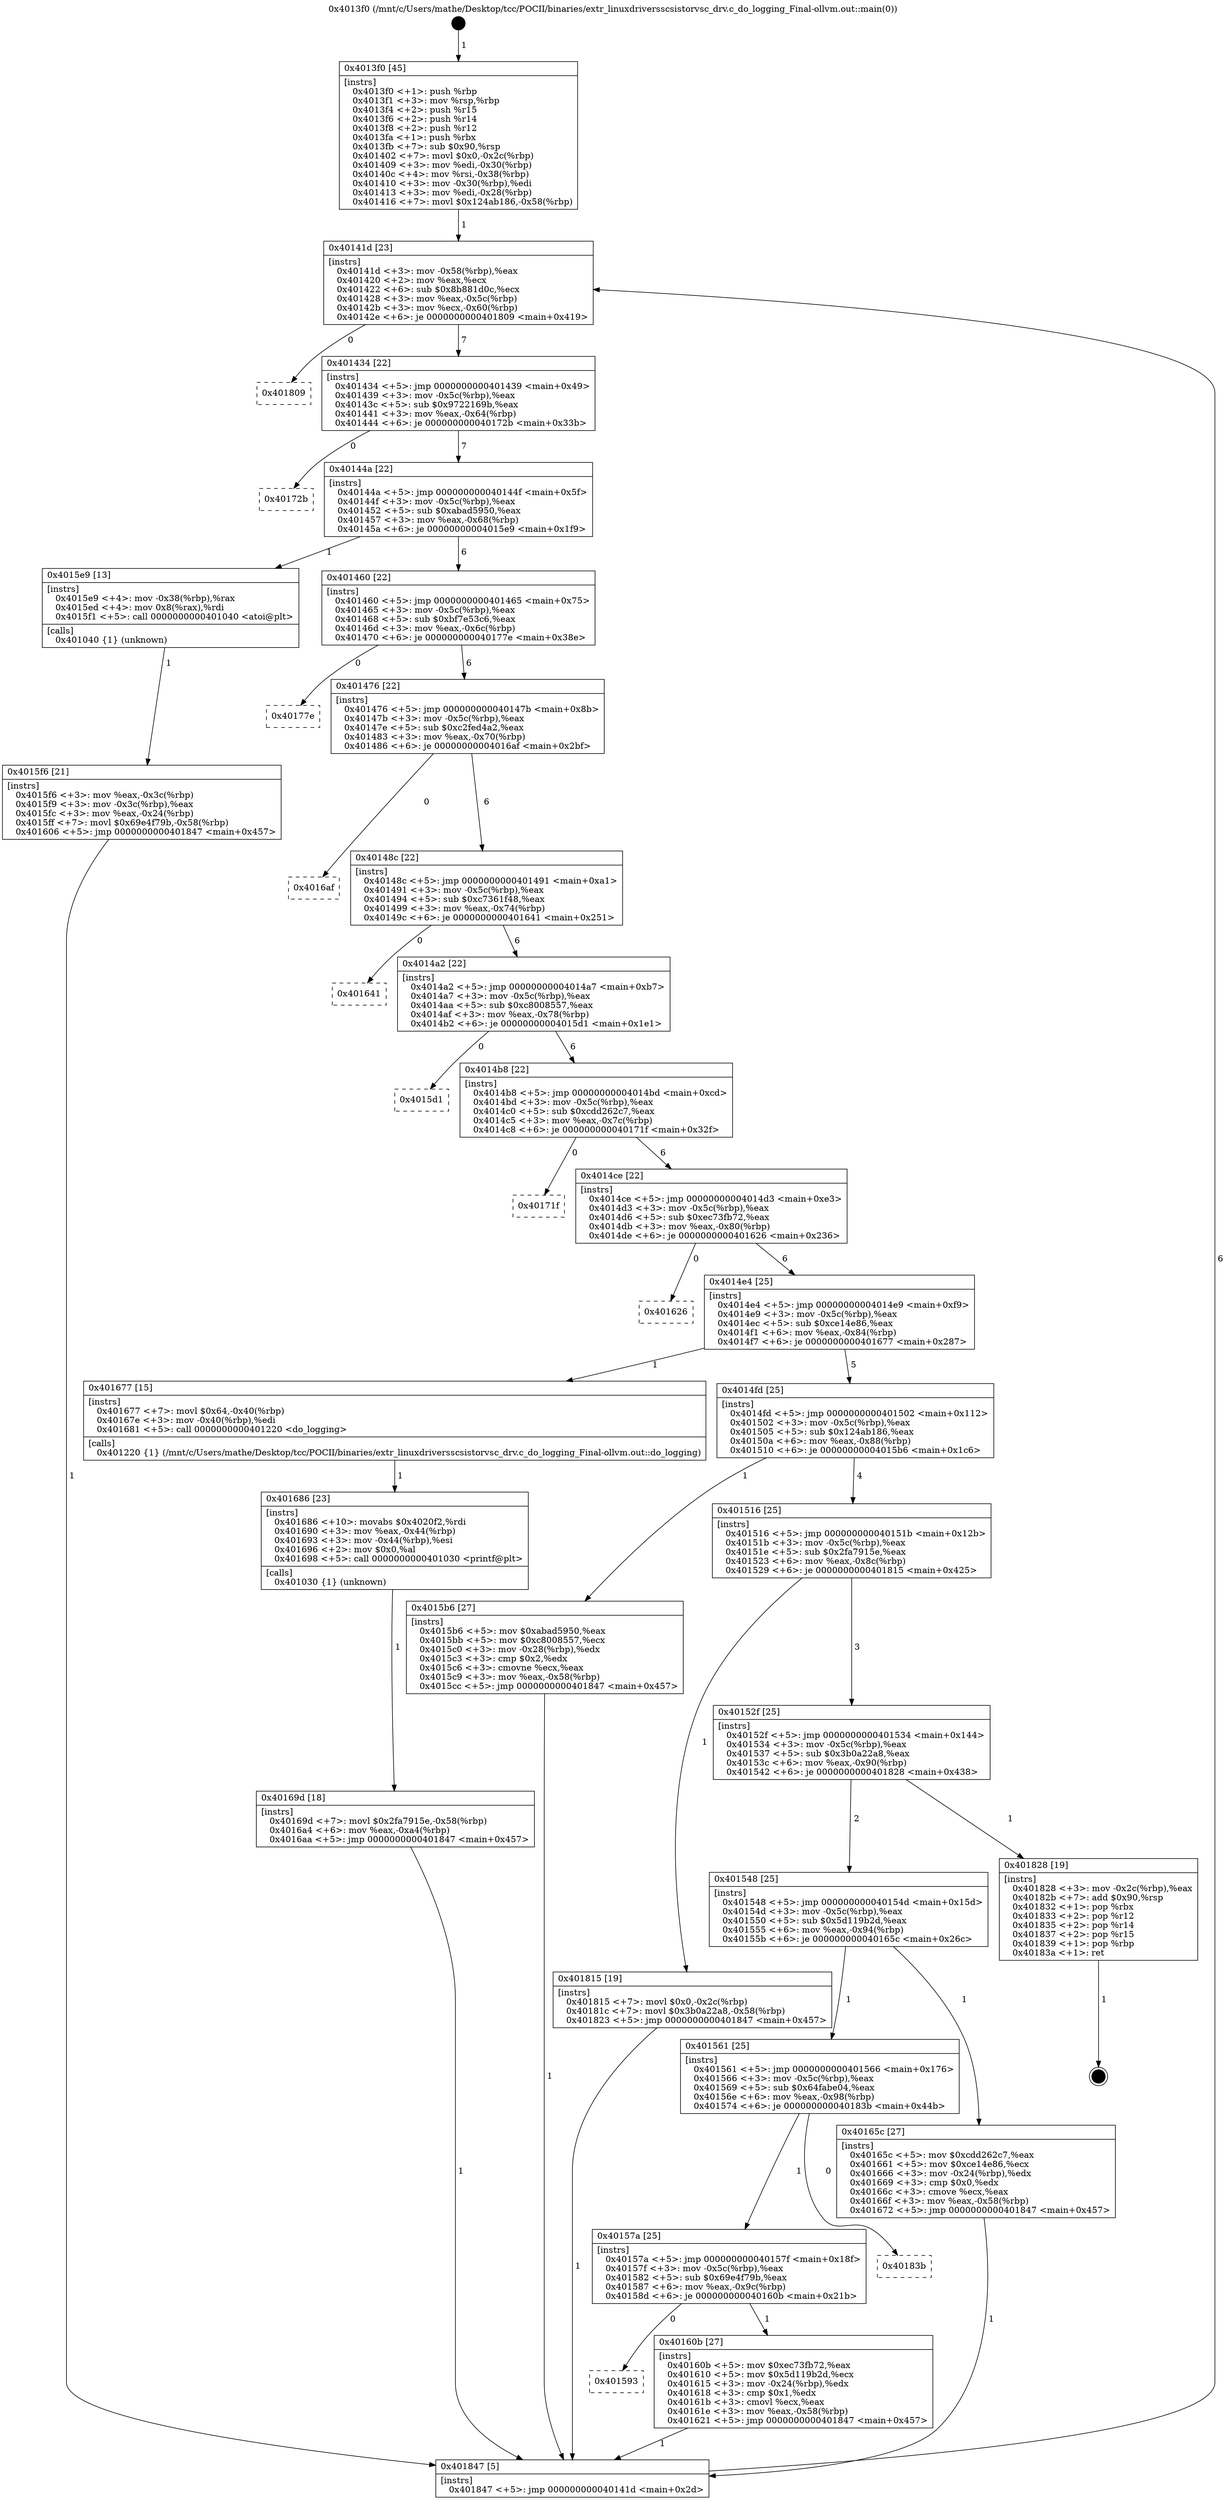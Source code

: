 digraph "0x4013f0" {
  label = "0x4013f0 (/mnt/c/Users/mathe/Desktop/tcc/POCII/binaries/extr_linuxdriversscsistorvsc_drv.c_do_logging_Final-ollvm.out::main(0))"
  labelloc = "t"
  node[shape=record]

  Entry [label="",width=0.3,height=0.3,shape=circle,fillcolor=black,style=filled]
  "0x40141d" [label="{
     0x40141d [23]\l
     | [instrs]\l
     &nbsp;&nbsp;0x40141d \<+3\>: mov -0x58(%rbp),%eax\l
     &nbsp;&nbsp;0x401420 \<+2\>: mov %eax,%ecx\l
     &nbsp;&nbsp;0x401422 \<+6\>: sub $0x8b881d0c,%ecx\l
     &nbsp;&nbsp;0x401428 \<+3\>: mov %eax,-0x5c(%rbp)\l
     &nbsp;&nbsp;0x40142b \<+3\>: mov %ecx,-0x60(%rbp)\l
     &nbsp;&nbsp;0x40142e \<+6\>: je 0000000000401809 \<main+0x419\>\l
  }"]
  "0x401809" [label="{
     0x401809\l
  }", style=dashed]
  "0x401434" [label="{
     0x401434 [22]\l
     | [instrs]\l
     &nbsp;&nbsp;0x401434 \<+5\>: jmp 0000000000401439 \<main+0x49\>\l
     &nbsp;&nbsp;0x401439 \<+3\>: mov -0x5c(%rbp),%eax\l
     &nbsp;&nbsp;0x40143c \<+5\>: sub $0x9722169b,%eax\l
     &nbsp;&nbsp;0x401441 \<+3\>: mov %eax,-0x64(%rbp)\l
     &nbsp;&nbsp;0x401444 \<+6\>: je 000000000040172b \<main+0x33b\>\l
  }"]
  Exit [label="",width=0.3,height=0.3,shape=circle,fillcolor=black,style=filled,peripheries=2]
  "0x40172b" [label="{
     0x40172b\l
  }", style=dashed]
  "0x40144a" [label="{
     0x40144a [22]\l
     | [instrs]\l
     &nbsp;&nbsp;0x40144a \<+5\>: jmp 000000000040144f \<main+0x5f\>\l
     &nbsp;&nbsp;0x40144f \<+3\>: mov -0x5c(%rbp),%eax\l
     &nbsp;&nbsp;0x401452 \<+5\>: sub $0xabad5950,%eax\l
     &nbsp;&nbsp;0x401457 \<+3\>: mov %eax,-0x68(%rbp)\l
     &nbsp;&nbsp;0x40145a \<+6\>: je 00000000004015e9 \<main+0x1f9\>\l
  }"]
  "0x40169d" [label="{
     0x40169d [18]\l
     | [instrs]\l
     &nbsp;&nbsp;0x40169d \<+7\>: movl $0x2fa7915e,-0x58(%rbp)\l
     &nbsp;&nbsp;0x4016a4 \<+6\>: mov %eax,-0xa4(%rbp)\l
     &nbsp;&nbsp;0x4016aa \<+5\>: jmp 0000000000401847 \<main+0x457\>\l
  }"]
  "0x4015e9" [label="{
     0x4015e9 [13]\l
     | [instrs]\l
     &nbsp;&nbsp;0x4015e9 \<+4\>: mov -0x38(%rbp),%rax\l
     &nbsp;&nbsp;0x4015ed \<+4\>: mov 0x8(%rax),%rdi\l
     &nbsp;&nbsp;0x4015f1 \<+5\>: call 0000000000401040 \<atoi@plt\>\l
     | [calls]\l
     &nbsp;&nbsp;0x401040 \{1\} (unknown)\l
  }"]
  "0x401460" [label="{
     0x401460 [22]\l
     | [instrs]\l
     &nbsp;&nbsp;0x401460 \<+5\>: jmp 0000000000401465 \<main+0x75\>\l
     &nbsp;&nbsp;0x401465 \<+3\>: mov -0x5c(%rbp),%eax\l
     &nbsp;&nbsp;0x401468 \<+5\>: sub $0xbf7e53c6,%eax\l
     &nbsp;&nbsp;0x40146d \<+3\>: mov %eax,-0x6c(%rbp)\l
     &nbsp;&nbsp;0x401470 \<+6\>: je 000000000040177e \<main+0x38e\>\l
  }"]
  "0x401686" [label="{
     0x401686 [23]\l
     | [instrs]\l
     &nbsp;&nbsp;0x401686 \<+10\>: movabs $0x4020f2,%rdi\l
     &nbsp;&nbsp;0x401690 \<+3\>: mov %eax,-0x44(%rbp)\l
     &nbsp;&nbsp;0x401693 \<+3\>: mov -0x44(%rbp),%esi\l
     &nbsp;&nbsp;0x401696 \<+2\>: mov $0x0,%al\l
     &nbsp;&nbsp;0x401698 \<+5\>: call 0000000000401030 \<printf@plt\>\l
     | [calls]\l
     &nbsp;&nbsp;0x401030 \{1\} (unknown)\l
  }"]
  "0x40177e" [label="{
     0x40177e\l
  }", style=dashed]
  "0x401476" [label="{
     0x401476 [22]\l
     | [instrs]\l
     &nbsp;&nbsp;0x401476 \<+5\>: jmp 000000000040147b \<main+0x8b\>\l
     &nbsp;&nbsp;0x40147b \<+3\>: mov -0x5c(%rbp),%eax\l
     &nbsp;&nbsp;0x40147e \<+5\>: sub $0xc2fed4a2,%eax\l
     &nbsp;&nbsp;0x401483 \<+3\>: mov %eax,-0x70(%rbp)\l
     &nbsp;&nbsp;0x401486 \<+6\>: je 00000000004016af \<main+0x2bf\>\l
  }"]
  "0x401593" [label="{
     0x401593\l
  }", style=dashed]
  "0x4016af" [label="{
     0x4016af\l
  }", style=dashed]
  "0x40148c" [label="{
     0x40148c [22]\l
     | [instrs]\l
     &nbsp;&nbsp;0x40148c \<+5\>: jmp 0000000000401491 \<main+0xa1\>\l
     &nbsp;&nbsp;0x401491 \<+3\>: mov -0x5c(%rbp),%eax\l
     &nbsp;&nbsp;0x401494 \<+5\>: sub $0xc7361f48,%eax\l
     &nbsp;&nbsp;0x401499 \<+3\>: mov %eax,-0x74(%rbp)\l
     &nbsp;&nbsp;0x40149c \<+6\>: je 0000000000401641 \<main+0x251\>\l
  }"]
  "0x40160b" [label="{
     0x40160b [27]\l
     | [instrs]\l
     &nbsp;&nbsp;0x40160b \<+5\>: mov $0xec73fb72,%eax\l
     &nbsp;&nbsp;0x401610 \<+5\>: mov $0x5d119b2d,%ecx\l
     &nbsp;&nbsp;0x401615 \<+3\>: mov -0x24(%rbp),%edx\l
     &nbsp;&nbsp;0x401618 \<+3\>: cmp $0x1,%edx\l
     &nbsp;&nbsp;0x40161b \<+3\>: cmovl %ecx,%eax\l
     &nbsp;&nbsp;0x40161e \<+3\>: mov %eax,-0x58(%rbp)\l
     &nbsp;&nbsp;0x401621 \<+5\>: jmp 0000000000401847 \<main+0x457\>\l
  }"]
  "0x401641" [label="{
     0x401641\l
  }", style=dashed]
  "0x4014a2" [label="{
     0x4014a2 [22]\l
     | [instrs]\l
     &nbsp;&nbsp;0x4014a2 \<+5\>: jmp 00000000004014a7 \<main+0xb7\>\l
     &nbsp;&nbsp;0x4014a7 \<+3\>: mov -0x5c(%rbp),%eax\l
     &nbsp;&nbsp;0x4014aa \<+5\>: sub $0xc8008557,%eax\l
     &nbsp;&nbsp;0x4014af \<+3\>: mov %eax,-0x78(%rbp)\l
     &nbsp;&nbsp;0x4014b2 \<+6\>: je 00000000004015d1 \<main+0x1e1\>\l
  }"]
  "0x40157a" [label="{
     0x40157a [25]\l
     | [instrs]\l
     &nbsp;&nbsp;0x40157a \<+5\>: jmp 000000000040157f \<main+0x18f\>\l
     &nbsp;&nbsp;0x40157f \<+3\>: mov -0x5c(%rbp),%eax\l
     &nbsp;&nbsp;0x401582 \<+5\>: sub $0x69e4f79b,%eax\l
     &nbsp;&nbsp;0x401587 \<+6\>: mov %eax,-0x9c(%rbp)\l
     &nbsp;&nbsp;0x40158d \<+6\>: je 000000000040160b \<main+0x21b\>\l
  }"]
  "0x4015d1" [label="{
     0x4015d1\l
  }", style=dashed]
  "0x4014b8" [label="{
     0x4014b8 [22]\l
     | [instrs]\l
     &nbsp;&nbsp;0x4014b8 \<+5\>: jmp 00000000004014bd \<main+0xcd\>\l
     &nbsp;&nbsp;0x4014bd \<+3\>: mov -0x5c(%rbp),%eax\l
     &nbsp;&nbsp;0x4014c0 \<+5\>: sub $0xcdd262c7,%eax\l
     &nbsp;&nbsp;0x4014c5 \<+3\>: mov %eax,-0x7c(%rbp)\l
     &nbsp;&nbsp;0x4014c8 \<+6\>: je 000000000040171f \<main+0x32f\>\l
  }"]
  "0x40183b" [label="{
     0x40183b\l
  }", style=dashed]
  "0x40171f" [label="{
     0x40171f\l
  }", style=dashed]
  "0x4014ce" [label="{
     0x4014ce [22]\l
     | [instrs]\l
     &nbsp;&nbsp;0x4014ce \<+5\>: jmp 00000000004014d3 \<main+0xe3\>\l
     &nbsp;&nbsp;0x4014d3 \<+3\>: mov -0x5c(%rbp),%eax\l
     &nbsp;&nbsp;0x4014d6 \<+5\>: sub $0xec73fb72,%eax\l
     &nbsp;&nbsp;0x4014db \<+3\>: mov %eax,-0x80(%rbp)\l
     &nbsp;&nbsp;0x4014de \<+6\>: je 0000000000401626 \<main+0x236\>\l
  }"]
  "0x401561" [label="{
     0x401561 [25]\l
     | [instrs]\l
     &nbsp;&nbsp;0x401561 \<+5\>: jmp 0000000000401566 \<main+0x176\>\l
     &nbsp;&nbsp;0x401566 \<+3\>: mov -0x5c(%rbp),%eax\l
     &nbsp;&nbsp;0x401569 \<+5\>: sub $0x64fabe04,%eax\l
     &nbsp;&nbsp;0x40156e \<+6\>: mov %eax,-0x98(%rbp)\l
     &nbsp;&nbsp;0x401574 \<+6\>: je 000000000040183b \<main+0x44b\>\l
  }"]
  "0x401626" [label="{
     0x401626\l
  }", style=dashed]
  "0x4014e4" [label="{
     0x4014e4 [25]\l
     | [instrs]\l
     &nbsp;&nbsp;0x4014e4 \<+5\>: jmp 00000000004014e9 \<main+0xf9\>\l
     &nbsp;&nbsp;0x4014e9 \<+3\>: mov -0x5c(%rbp),%eax\l
     &nbsp;&nbsp;0x4014ec \<+5\>: sub $0xce14e86,%eax\l
     &nbsp;&nbsp;0x4014f1 \<+6\>: mov %eax,-0x84(%rbp)\l
     &nbsp;&nbsp;0x4014f7 \<+6\>: je 0000000000401677 \<main+0x287\>\l
  }"]
  "0x40165c" [label="{
     0x40165c [27]\l
     | [instrs]\l
     &nbsp;&nbsp;0x40165c \<+5\>: mov $0xcdd262c7,%eax\l
     &nbsp;&nbsp;0x401661 \<+5\>: mov $0xce14e86,%ecx\l
     &nbsp;&nbsp;0x401666 \<+3\>: mov -0x24(%rbp),%edx\l
     &nbsp;&nbsp;0x401669 \<+3\>: cmp $0x0,%edx\l
     &nbsp;&nbsp;0x40166c \<+3\>: cmove %ecx,%eax\l
     &nbsp;&nbsp;0x40166f \<+3\>: mov %eax,-0x58(%rbp)\l
     &nbsp;&nbsp;0x401672 \<+5\>: jmp 0000000000401847 \<main+0x457\>\l
  }"]
  "0x401677" [label="{
     0x401677 [15]\l
     | [instrs]\l
     &nbsp;&nbsp;0x401677 \<+7\>: movl $0x64,-0x40(%rbp)\l
     &nbsp;&nbsp;0x40167e \<+3\>: mov -0x40(%rbp),%edi\l
     &nbsp;&nbsp;0x401681 \<+5\>: call 0000000000401220 \<do_logging\>\l
     | [calls]\l
     &nbsp;&nbsp;0x401220 \{1\} (/mnt/c/Users/mathe/Desktop/tcc/POCII/binaries/extr_linuxdriversscsistorvsc_drv.c_do_logging_Final-ollvm.out::do_logging)\l
  }"]
  "0x4014fd" [label="{
     0x4014fd [25]\l
     | [instrs]\l
     &nbsp;&nbsp;0x4014fd \<+5\>: jmp 0000000000401502 \<main+0x112\>\l
     &nbsp;&nbsp;0x401502 \<+3\>: mov -0x5c(%rbp),%eax\l
     &nbsp;&nbsp;0x401505 \<+5\>: sub $0x124ab186,%eax\l
     &nbsp;&nbsp;0x40150a \<+6\>: mov %eax,-0x88(%rbp)\l
     &nbsp;&nbsp;0x401510 \<+6\>: je 00000000004015b6 \<main+0x1c6\>\l
  }"]
  "0x401548" [label="{
     0x401548 [25]\l
     | [instrs]\l
     &nbsp;&nbsp;0x401548 \<+5\>: jmp 000000000040154d \<main+0x15d\>\l
     &nbsp;&nbsp;0x40154d \<+3\>: mov -0x5c(%rbp),%eax\l
     &nbsp;&nbsp;0x401550 \<+5\>: sub $0x5d119b2d,%eax\l
     &nbsp;&nbsp;0x401555 \<+6\>: mov %eax,-0x94(%rbp)\l
     &nbsp;&nbsp;0x40155b \<+6\>: je 000000000040165c \<main+0x26c\>\l
  }"]
  "0x4015b6" [label="{
     0x4015b6 [27]\l
     | [instrs]\l
     &nbsp;&nbsp;0x4015b6 \<+5\>: mov $0xabad5950,%eax\l
     &nbsp;&nbsp;0x4015bb \<+5\>: mov $0xc8008557,%ecx\l
     &nbsp;&nbsp;0x4015c0 \<+3\>: mov -0x28(%rbp),%edx\l
     &nbsp;&nbsp;0x4015c3 \<+3\>: cmp $0x2,%edx\l
     &nbsp;&nbsp;0x4015c6 \<+3\>: cmovne %ecx,%eax\l
     &nbsp;&nbsp;0x4015c9 \<+3\>: mov %eax,-0x58(%rbp)\l
     &nbsp;&nbsp;0x4015cc \<+5\>: jmp 0000000000401847 \<main+0x457\>\l
  }"]
  "0x401516" [label="{
     0x401516 [25]\l
     | [instrs]\l
     &nbsp;&nbsp;0x401516 \<+5\>: jmp 000000000040151b \<main+0x12b\>\l
     &nbsp;&nbsp;0x40151b \<+3\>: mov -0x5c(%rbp),%eax\l
     &nbsp;&nbsp;0x40151e \<+5\>: sub $0x2fa7915e,%eax\l
     &nbsp;&nbsp;0x401523 \<+6\>: mov %eax,-0x8c(%rbp)\l
     &nbsp;&nbsp;0x401529 \<+6\>: je 0000000000401815 \<main+0x425\>\l
  }"]
  "0x401847" [label="{
     0x401847 [5]\l
     | [instrs]\l
     &nbsp;&nbsp;0x401847 \<+5\>: jmp 000000000040141d \<main+0x2d\>\l
  }"]
  "0x4013f0" [label="{
     0x4013f0 [45]\l
     | [instrs]\l
     &nbsp;&nbsp;0x4013f0 \<+1\>: push %rbp\l
     &nbsp;&nbsp;0x4013f1 \<+3\>: mov %rsp,%rbp\l
     &nbsp;&nbsp;0x4013f4 \<+2\>: push %r15\l
     &nbsp;&nbsp;0x4013f6 \<+2\>: push %r14\l
     &nbsp;&nbsp;0x4013f8 \<+2\>: push %r12\l
     &nbsp;&nbsp;0x4013fa \<+1\>: push %rbx\l
     &nbsp;&nbsp;0x4013fb \<+7\>: sub $0x90,%rsp\l
     &nbsp;&nbsp;0x401402 \<+7\>: movl $0x0,-0x2c(%rbp)\l
     &nbsp;&nbsp;0x401409 \<+3\>: mov %edi,-0x30(%rbp)\l
     &nbsp;&nbsp;0x40140c \<+4\>: mov %rsi,-0x38(%rbp)\l
     &nbsp;&nbsp;0x401410 \<+3\>: mov -0x30(%rbp),%edi\l
     &nbsp;&nbsp;0x401413 \<+3\>: mov %edi,-0x28(%rbp)\l
     &nbsp;&nbsp;0x401416 \<+7\>: movl $0x124ab186,-0x58(%rbp)\l
  }"]
  "0x4015f6" [label="{
     0x4015f6 [21]\l
     | [instrs]\l
     &nbsp;&nbsp;0x4015f6 \<+3\>: mov %eax,-0x3c(%rbp)\l
     &nbsp;&nbsp;0x4015f9 \<+3\>: mov -0x3c(%rbp),%eax\l
     &nbsp;&nbsp;0x4015fc \<+3\>: mov %eax,-0x24(%rbp)\l
     &nbsp;&nbsp;0x4015ff \<+7\>: movl $0x69e4f79b,-0x58(%rbp)\l
     &nbsp;&nbsp;0x401606 \<+5\>: jmp 0000000000401847 \<main+0x457\>\l
  }"]
  "0x401828" [label="{
     0x401828 [19]\l
     | [instrs]\l
     &nbsp;&nbsp;0x401828 \<+3\>: mov -0x2c(%rbp),%eax\l
     &nbsp;&nbsp;0x40182b \<+7\>: add $0x90,%rsp\l
     &nbsp;&nbsp;0x401832 \<+1\>: pop %rbx\l
     &nbsp;&nbsp;0x401833 \<+2\>: pop %r12\l
     &nbsp;&nbsp;0x401835 \<+2\>: pop %r14\l
     &nbsp;&nbsp;0x401837 \<+2\>: pop %r15\l
     &nbsp;&nbsp;0x401839 \<+1\>: pop %rbp\l
     &nbsp;&nbsp;0x40183a \<+1\>: ret\l
  }"]
  "0x401815" [label="{
     0x401815 [19]\l
     | [instrs]\l
     &nbsp;&nbsp;0x401815 \<+7\>: movl $0x0,-0x2c(%rbp)\l
     &nbsp;&nbsp;0x40181c \<+7\>: movl $0x3b0a22a8,-0x58(%rbp)\l
     &nbsp;&nbsp;0x401823 \<+5\>: jmp 0000000000401847 \<main+0x457\>\l
  }"]
  "0x40152f" [label="{
     0x40152f [25]\l
     | [instrs]\l
     &nbsp;&nbsp;0x40152f \<+5\>: jmp 0000000000401534 \<main+0x144\>\l
     &nbsp;&nbsp;0x401534 \<+3\>: mov -0x5c(%rbp),%eax\l
     &nbsp;&nbsp;0x401537 \<+5\>: sub $0x3b0a22a8,%eax\l
     &nbsp;&nbsp;0x40153c \<+6\>: mov %eax,-0x90(%rbp)\l
     &nbsp;&nbsp;0x401542 \<+6\>: je 0000000000401828 \<main+0x438\>\l
  }"]
  Entry -> "0x4013f0" [label=" 1"]
  "0x40141d" -> "0x401809" [label=" 0"]
  "0x40141d" -> "0x401434" [label=" 7"]
  "0x401828" -> Exit [label=" 1"]
  "0x401434" -> "0x40172b" [label=" 0"]
  "0x401434" -> "0x40144a" [label=" 7"]
  "0x401815" -> "0x401847" [label=" 1"]
  "0x40144a" -> "0x4015e9" [label=" 1"]
  "0x40144a" -> "0x401460" [label=" 6"]
  "0x40169d" -> "0x401847" [label=" 1"]
  "0x401460" -> "0x40177e" [label=" 0"]
  "0x401460" -> "0x401476" [label=" 6"]
  "0x401686" -> "0x40169d" [label=" 1"]
  "0x401476" -> "0x4016af" [label=" 0"]
  "0x401476" -> "0x40148c" [label=" 6"]
  "0x401677" -> "0x401686" [label=" 1"]
  "0x40148c" -> "0x401641" [label=" 0"]
  "0x40148c" -> "0x4014a2" [label=" 6"]
  "0x40165c" -> "0x401847" [label=" 1"]
  "0x4014a2" -> "0x4015d1" [label=" 0"]
  "0x4014a2" -> "0x4014b8" [label=" 6"]
  "0x40157a" -> "0x401593" [label=" 0"]
  "0x4014b8" -> "0x40171f" [label=" 0"]
  "0x4014b8" -> "0x4014ce" [label=" 6"]
  "0x40157a" -> "0x40160b" [label=" 1"]
  "0x4014ce" -> "0x401626" [label=" 0"]
  "0x4014ce" -> "0x4014e4" [label=" 6"]
  "0x401561" -> "0x40157a" [label=" 1"]
  "0x4014e4" -> "0x401677" [label=" 1"]
  "0x4014e4" -> "0x4014fd" [label=" 5"]
  "0x401561" -> "0x40183b" [label=" 0"]
  "0x4014fd" -> "0x4015b6" [label=" 1"]
  "0x4014fd" -> "0x401516" [label=" 4"]
  "0x4015b6" -> "0x401847" [label=" 1"]
  "0x4013f0" -> "0x40141d" [label=" 1"]
  "0x401847" -> "0x40141d" [label=" 6"]
  "0x4015e9" -> "0x4015f6" [label=" 1"]
  "0x4015f6" -> "0x401847" [label=" 1"]
  "0x401548" -> "0x401561" [label=" 1"]
  "0x401516" -> "0x401815" [label=" 1"]
  "0x401516" -> "0x40152f" [label=" 3"]
  "0x401548" -> "0x40165c" [label=" 1"]
  "0x40152f" -> "0x401828" [label=" 1"]
  "0x40152f" -> "0x401548" [label=" 2"]
  "0x40160b" -> "0x401847" [label=" 1"]
}
